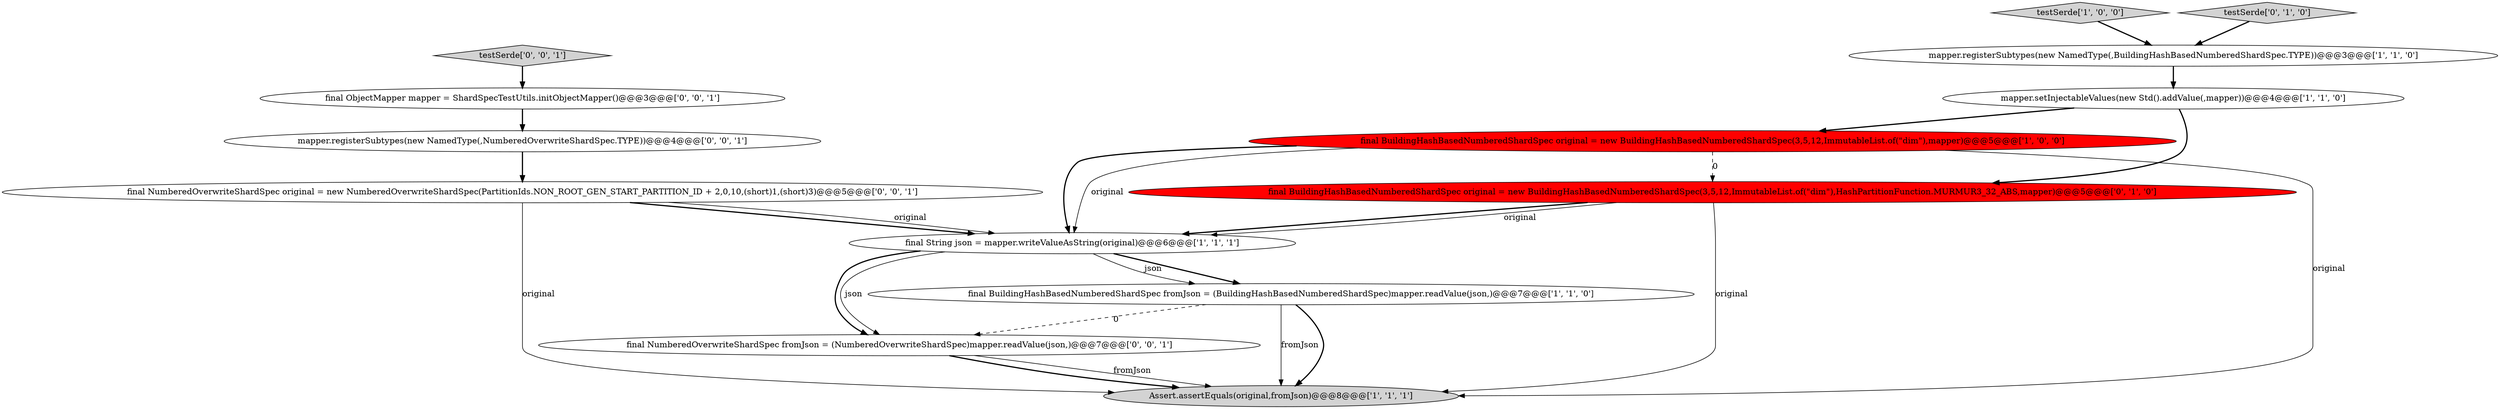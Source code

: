 digraph {
3 [style = filled, label = "final String json = mapper.writeValueAsString(original)@@@6@@@['1', '1', '1']", fillcolor = white, shape = ellipse image = "AAA0AAABBB1BBB"];
0 [style = filled, label = "Assert.assertEquals(original,fromJson)@@@8@@@['1', '1', '1']", fillcolor = lightgray, shape = ellipse image = "AAA0AAABBB1BBB"];
9 [style = filled, label = "testSerde['0', '0', '1']", fillcolor = lightgray, shape = diamond image = "AAA0AAABBB3BBB"];
6 [style = filled, label = "testSerde['1', '0', '0']", fillcolor = lightgray, shape = diamond image = "AAA0AAABBB1BBB"];
4 [style = filled, label = "final BuildingHashBasedNumberedShardSpec fromJson = (BuildingHashBasedNumberedShardSpec)mapper.readValue(json,)@@@7@@@['1', '1', '0']", fillcolor = white, shape = ellipse image = "AAA0AAABBB1BBB"];
13 [style = filled, label = "final NumberedOverwriteShardSpec fromJson = (NumberedOverwriteShardSpec)mapper.readValue(json,)@@@7@@@['0', '0', '1']", fillcolor = white, shape = ellipse image = "AAA0AAABBB3BBB"];
11 [style = filled, label = "mapper.registerSubtypes(new NamedType(,NumberedOverwriteShardSpec.TYPE))@@@4@@@['0', '0', '1']", fillcolor = white, shape = ellipse image = "AAA0AAABBB3BBB"];
8 [style = filled, label = "testSerde['0', '1', '0']", fillcolor = lightgray, shape = diamond image = "AAA0AAABBB2BBB"];
12 [style = filled, label = "final NumberedOverwriteShardSpec original = new NumberedOverwriteShardSpec(PartitionIds.NON_ROOT_GEN_START_PARTITION_ID + 2,0,10,(short)1,(short)3)@@@5@@@['0', '0', '1']", fillcolor = white, shape = ellipse image = "AAA0AAABBB3BBB"];
10 [style = filled, label = "final ObjectMapper mapper = ShardSpecTestUtils.initObjectMapper()@@@3@@@['0', '0', '1']", fillcolor = white, shape = ellipse image = "AAA0AAABBB3BBB"];
2 [style = filled, label = "mapper.setInjectableValues(new Std().addValue(,mapper))@@@4@@@['1', '1', '0']", fillcolor = white, shape = ellipse image = "AAA0AAABBB1BBB"];
5 [style = filled, label = "final BuildingHashBasedNumberedShardSpec original = new BuildingHashBasedNumberedShardSpec(3,5,12,ImmutableList.of(\"dim\"),mapper)@@@5@@@['1', '0', '0']", fillcolor = red, shape = ellipse image = "AAA1AAABBB1BBB"];
1 [style = filled, label = "mapper.registerSubtypes(new NamedType(,BuildingHashBasedNumberedShardSpec.TYPE))@@@3@@@['1', '1', '0']", fillcolor = white, shape = ellipse image = "AAA0AAABBB1BBB"];
7 [style = filled, label = "final BuildingHashBasedNumberedShardSpec original = new BuildingHashBasedNumberedShardSpec(3,5,12,ImmutableList.of(\"dim\"),HashPartitionFunction.MURMUR3_32_ABS,mapper)@@@5@@@['0', '1', '0']", fillcolor = red, shape = ellipse image = "AAA1AAABBB2BBB"];
5->3 [style = bold, label=""];
2->5 [style = bold, label=""];
4->0 [style = solid, label="fromJson"];
11->12 [style = bold, label=""];
5->3 [style = solid, label="original"];
3->13 [style = solid, label="json"];
9->10 [style = bold, label=""];
3->4 [style = bold, label=""];
7->0 [style = solid, label="original"];
7->3 [style = bold, label=""];
4->0 [style = bold, label=""];
8->1 [style = bold, label=""];
6->1 [style = bold, label=""];
7->3 [style = solid, label="original"];
12->0 [style = solid, label="original"];
3->13 [style = bold, label=""];
13->0 [style = solid, label="fromJson"];
1->2 [style = bold, label=""];
12->3 [style = bold, label=""];
2->7 [style = bold, label=""];
5->0 [style = solid, label="original"];
5->7 [style = dashed, label="0"];
4->13 [style = dashed, label="0"];
12->3 [style = solid, label="original"];
3->4 [style = solid, label="json"];
13->0 [style = bold, label=""];
10->11 [style = bold, label=""];
}
